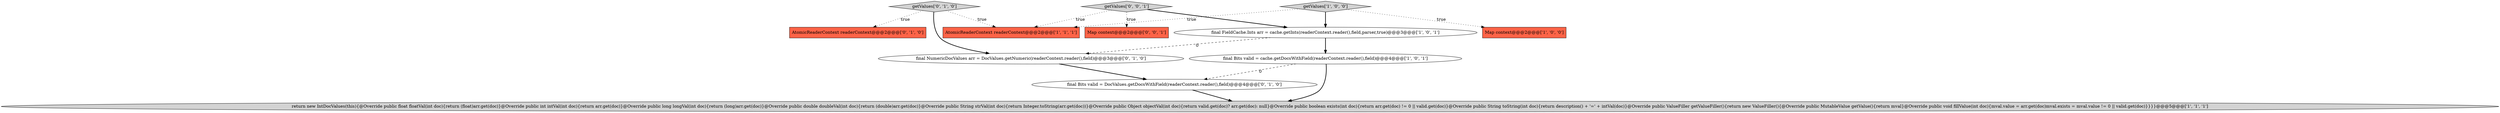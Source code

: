 digraph {
10 [style = filled, label = "getValues['0', '0', '1']", fillcolor = lightgray, shape = diamond image = "AAA0AAABBB3BBB"];
8 [style = filled, label = "final NumericDocValues arr = DocValues.getNumeric(readerContext.reader(),field)@@@3@@@['0', '1', '0']", fillcolor = white, shape = ellipse image = "AAA1AAABBB2BBB"];
6 [style = filled, label = "getValues['0', '1', '0']", fillcolor = lightgray, shape = diamond image = "AAA0AAABBB2BBB"];
1 [style = filled, label = "getValues['1', '0', '0']", fillcolor = lightgray, shape = diamond image = "AAA0AAABBB1BBB"];
2 [style = filled, label = "final Bits valid = cache.getDocsWithField(readerContext.reader(),field)@@@4@@@['1', '0', '1']", fillcolor = white, shape = ellipse image = "AAA0AAABBB1BBB"];
5 [style = filled, label = "final FieldCache.Ints arr = cache.getInts(readerContext.reader(),field,parser,true)@@@3@@@['1', '0', '1']", fillcolor = white, shape = ellipse image = "AAA0AAABBB1BBB"];
7 [style = filled, label = "AtomicReaderContext readerContext@@@2@@@['0', '1', '0']", fillcolor = tomato, shape = box image = "AAA0AAABBB2BBB"];
4 [style = filled, label = "return new IntDocValues(this){@Override public float floatVal(int doc){return (float)arr.get(doc)}@Override public int intVal(int doc){return arr.get(doc)}@Override public long longVal(int doc){return (long)arr.get(doc)}@Override public double doubleVal(int doc){return (double)arr.get(doc)}@Override public String strVal(int doc){return Integer.toString(arr.get(doc))}@Override public Object objectVal(int doc){return valid.get(doc)? arr.get(doc): null}@Override public boolean exists(int doc){return arr.get(doc) != 0 || valid.get(doc)}@Override public String toString(int doc){return description() + '=' + intVal(doc)}@Override public ValueFiller getValueFiller(){return new ValueFiller(){@Override public MutableValue getValue(){return mval}@Override public void fillValue(int doc){mval.value = arr.get(doc)mval.exists = mval.value != 0 || valid.get(doc)}}}}@@@5@@@['1', '1', '1']", fillcolor = lightgray, shape = ellipse image = "AAA0AAABBB1BBB"];
0 [style = filled, label = "Map context@@@2@@@['1', '0', '0']", fillcolor = tomato, shape = box image = "AAA0AAABBB1BBB"];
11 [style = filled, label = "Map context@@@2@@@['0', '0', '1']", fillcolor = tomato, shape = box image = "AAA0AAABBB3BBB"];
3 [style = filled, label = "AtomicReaderContext readerContext@@@2@@@['1', '1', '1']", fillcolor = tomato, shape = box image = "AAA0AAABBB1BBB"];
9 [style = filled, label = "final Bits valid = DocValues.getDocsWithField(readerContext.reader(),field)@@@4@@@['0', '1', '0']", fillcolor = white, shape = ellipse image = "AAA1AAABBB2BBB"];
5->2 [style = bold, label=""];
5->8 [style = dashed, label="0"];
2->9 [style = dashed, label="0"];
1->3 [style = dotted, label="true"];
6->7 [style = dotted, label="true"];
8->9 [style = bold, label=""];
2->4 [style = bold, label=""];
10->11 [style = dotted, label="true"];
10->3 [style = dotted, label="true"];
9->4 [style = bold, label=""];
6->8 [style = bold, label=""];
10->5 [style = bold, label=""];
1->0 [style = dotted, label="true"];
6->3 [style = dotted, label="true"];
1->5 [style = bold, label=""];
}
